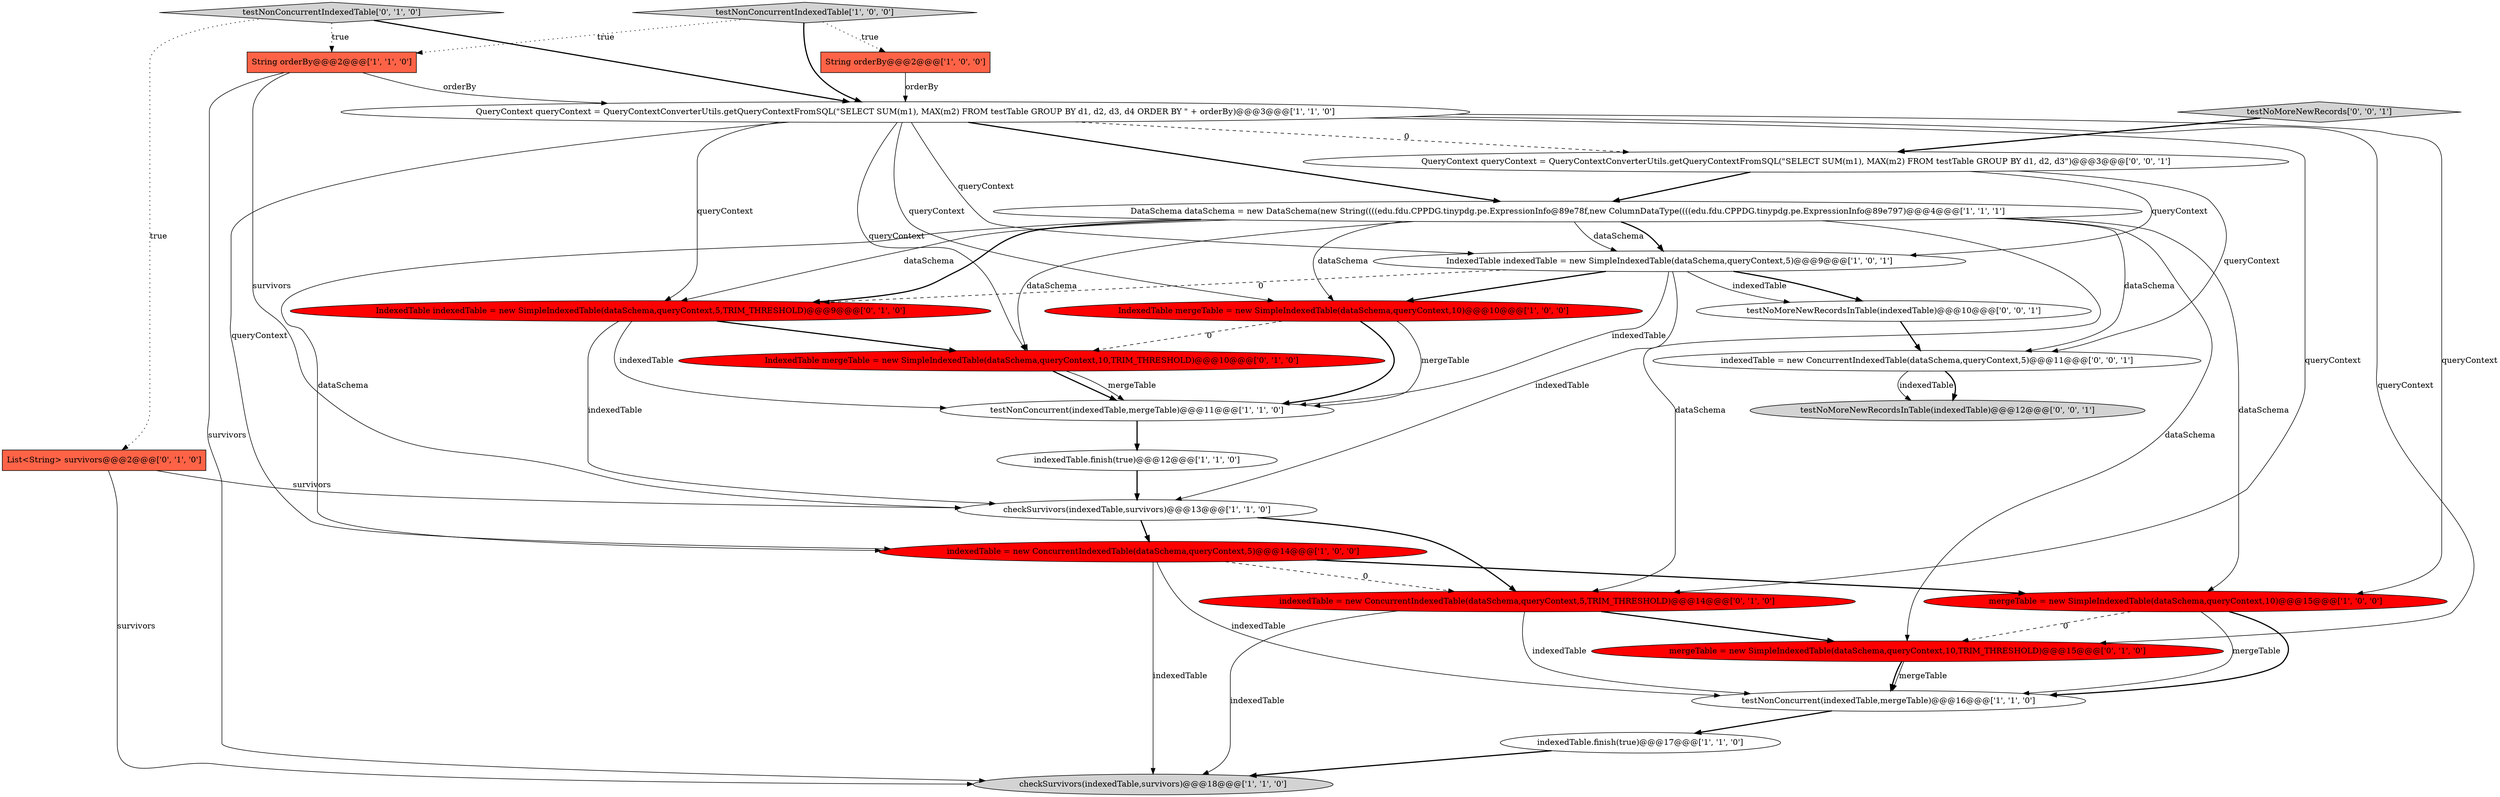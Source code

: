 digraph {
13 [style = filled, label = "DataSchema dataSchema = new DataSchema(new String((((edu.fdu.CPPDG.tinypdg.pe.ExpressionInfo@89e78f,new ColumnDataType((((edu.fdu.CPPDG.tinypdg.pe.ExpressionInfo@89e797)@@@4@@@['1', '1', '1']", fillcolor = white, shape = ellipse image = "AAA0AAABBB1BBB"];
3 [style = filled, label = "indexedTable = new ConcurrentIndexedTable(dataSchema,queryContext,5)@@@14@@@['1', '0', '0']", fillcolor = red, shape = ellipse image = "AAA1AAABBB1BBB"];
22 [style = filled, label = "testNoMoreNewRecordsInTable(indexedTable)@@@12@@@['0', '0', '1']", fillcolor = lightgray, shape = ellipse image = "AAA0AAABBB3BBB"];
24 [style = filled, label = "QueryContext queryContext = QueryContextConverterUtils.getQueryContextFromSQL(\"SELECT SUM(m1), MAX(m2) FROM testTable GROUP BY d1, d2, d3\")@@@3@@@['0', '0', '1']", fillcolor = white, shape = ellipse image = "AAA0AAABBB3BBB"];
5 [style = filled, label = "testNonConcurrent(indexedTable,mergeTable)@@@11@@@['1', '1', '0']", fillcolor = white, shape = ellipse image = "AAA0AAABBB1BBB"];
17 [style = filled, label = "testNonConcurrentIndexedTable['0', '1', '0']", fillcolor = lightgray, shape = diamond image = "AAA0AAABBB2BBB"];
9 [style = filled, label = "testNonConcurrentIndexedTable['1', '0', '0']", fillcolor = lightgray, shape = diamond image = "AAA0AAABBB1BBB"];
19 [style = filled, label = "IndexedTable indexedTable = new SimpleIndexedTable(dataSchema,queryContext,5,TRIM_THRESHOLD)@@@9@@@['0', '1', '0']", fillcolor = red, shape = ellipse image = "AAA1AAABBB2BBB"];
0 [style = filled, label = "IndexedTable mergeTable = new SimpleIndexedTable(dataSchema,queryContext,10)@@@10@@@['1', '0', '0']", fillcolor = red, shape = ellipse image = "AAA1AAABBB1BBB"];
18 [style = filled, label = "mergeTable = new SimpleIndexedTable(dataSchema,queryContext,10,TRIM_THRESHOLD)@@@15@@@['0', '1', '0']", fillcolor = red, shape = ellipse image = "AAA1AAABBB2BBB"];
4 [style = filled, label = "testNonConcurrent(indexedTable,mergeTable)@@@16@@@['1', '1', '0']", fillcolor = white, shape = ellipse image = "AAA0AAABBB1BBB"];
12 [style = filled, label = "indexedTable.finish(true)@@@12@@@['1', '1', '0']", fillcolor = white, shape = ellipse image = "AAA0AAABBB1BBB"];
21 [style = filled, label = "indexedTable = new ConcurrentIndexedTable(dataSchema,queryContext,5)@@@11@@@['0', '0', '1']", fillcolor = white, shape = ellipse image = "AAA0AAABBB3BBB"];
23 [style = filled, label = "testNoMoreNewRecords['0', '0', '1']", fillcolor = lightgray, shape = diamond image = "AAA0AAABBB3BBB"];
7 [style = filled, label = "checkSurvivors(indexedTable,survivors)@@@18@@@['1', '1', '0']", fillcolor = lightgray, shape = ellipse image = "AAA0AAABBB1BBB"];
20 [style = filled, label = "indexedTable = new ConcurrentIndexedTable(dataSchema,queryContext,5,TRIM_THRESHOLD)@@@14@@@['0', '1', '0']", fillcolor = red, shape = ellipse image = "AAA1AAABBB2BBB"];
10 [style = filled, label = "mergeTable = new SimpleIndexedTable(dataSchema,queryContext,10)@@@15@@@['1', '0', '0']", fillcolor = red, shape = ellipse image = "AAA1AAABBB1BBB"];
25 [style = filled, label = "testNoMoreNewRecordsInTable(indexedTable)@@@10@@@['0', '0', '1']", fillcolor = white, shape = ellipse image = "AAA0AAABBB3BBB"];
14 [style = filled, label = "checkSurvivors(indexedTable,survivors)@@@13@@@['1', '1', '0']", fillcolor = white, shape = ellipse image = "AAA0AAABBB1BBB"];
1 [style = filled, label = "String orderBy@@@2@@@['1', '0', '0']", fillcolor = tomato, shape = box image = "AAA0AAABBB1BBB"];
16 [style = filled, label = "IndexedTable mergeTable = new SimpleIndexedTable(dataSchema,queryContext,10,TRIM_THRESHOLD)@@@10@@@['0', '1', '0']", fillcolor = red, shape = ellipse image = "AAA1AAABBB2BBB"];
2 [style = filled, label = "IndexedTable indexedTable = new SimpleIndexedTable(dataSchema,queryContext,5)@@@9@@@['1', '0', '1']", fillcolor = white, shape = ellipse image = "AAA0AAABBB1BBB"];
8 [style = filled, label = "String orderBy@@@2@@@['1', '1', '0']", fillcolor = tomato, shape = box image = "AAA0AAABBB1BBB"];
15 [style = filled, label = "List<String> survivors@@@2@@@['0', '1', '0']", fillcolor = tomato, shape = box image = "AAA0AAABBB2BBB"];
11 [style = filled, label = "QueryContext queryContext = QueryContextConverterUtils.getQueryContextFromSQL(\"SELECT SUM(m1), MAX(m2) FROM testTable GROUP BY d1, d2, d3, d4 ORDER BY \" + orderBy)@@@3@@@['1', '1', '0']", fillcolor = white, shape = ellipse image = "AAA0AAABBB1BBB"];
6 [style = filled, label = "indexedTable.finish(true)@@@17@@@['1', '1', '0']", fillcolor = white, shape = ellipse image = "AAA0AAABBB1BBB"];
3->7 [style = solid, label="indexedTable"];
14->3 [style = bold, label=""];
13->3 [style = solid, label="dataSchema"];
11->19 [style = solid, label="queryContext"];
2->19 [style = dashed, label="0"];
13->0 [style = solid, label="dataSchema"];
24->21 [style = solid, label="queryContext"];
2->14 [style = solid, label="indexedTable"];
9->11 [style = bold, label=""];
19->14 [style = solid, label="indexedTable"];
4->6 [style = bold, label=""];
18->4 [style = solid, label="mergeTable"];
20->4 [style = solid, label="indexedTable"];
13->2 [style = solid, label="dataSchema"];
0->16 [style = dashed, label="0"];
20->7 [style = solid, label="indexedTable"];
24->13 [style = bold, label=""];
24->2 [style = solid, label="queryContext"];
0->5 [style = solid, label="mergeTable"];
17->11 [style = bold, label=""];
13->20 [style = solid, label="dataSchema"];
19->16 [style = bold, label=""];
13->16 [style = solid, label="dataSchema"];
13->18 [style = solid, label="dataSchema"];
11->18 [style = solid, label="queryContext"];
19->5 [style = solid, label="indexedTable"];
20->18 [style = bold, label=""];
3->10 [style = bold, label=""];
9->8 [style = dotted, label="true"];
17->8 [style = dotted, label="true"];
21->22 [style = solid, label="indexedTable"];
2->0 [style = bold, label=""];
13->19 [style = bold, label=""];
23->24 [style = bold, label=""];
17->15 [style = dotted, label="true"];
11->3 [style = solid, label="queryContext"];
10->4 [style = solid, label="mergeTable"];
11->16 [style = solid, label="queryContext"];
18->4 [style = bold, label=""];
5->12 [style = bold, label=""];
2->5 [style = solid, label="indexedTable"];
21->22 [style = bold, label=""];
11->2 [style = solid, label="queryContext"];
13->19 [style = solid, label="dataSchema"];
11->13 [style = bold, label=""];
3->20 [style = dashed, label="0"];
12->14 [style = bold, label=""];
13->2 [style = bold, label=""];
9->1 [style = dotted, label="true"];
15->7 [style = solid, label="survivors"];
10->4 [style = bold, label=""];
8->14 [style = solid, label="survivors"];
16->5 [style = bold, label=""];
11->24 [style = dashed, label="0"];
16->5 [style = solid, label="mergeTable"];
3->4 [style = solid, label="indexedTable"];
8->11 [style = solid, label="orderBy"];
6->7 [style = bold, label=""];
1->11 [style = solid, label="orderBy"];
11->20 [style = solid, label="queryContext"];
2->25 [style = bold, label=""];
8->7 [style = solid, label="survivors"];
2->25 [style = solid, label="indexedTable"];
11->10 [style = solid, label="queryContext"];
10->18 [style = dashed, label="0"];
13->21 [style = solid, label="dataSchema"];
25->21 [style = bold, label=""];
14->20 [style = bold, label=""];
0->5 [style = bold, label=""];
11->0 [style = solid, label="queryContext"];
15->14 [style = solid, label="survivors"];
13->10 [style = solid, label="dataSchema"];
}
